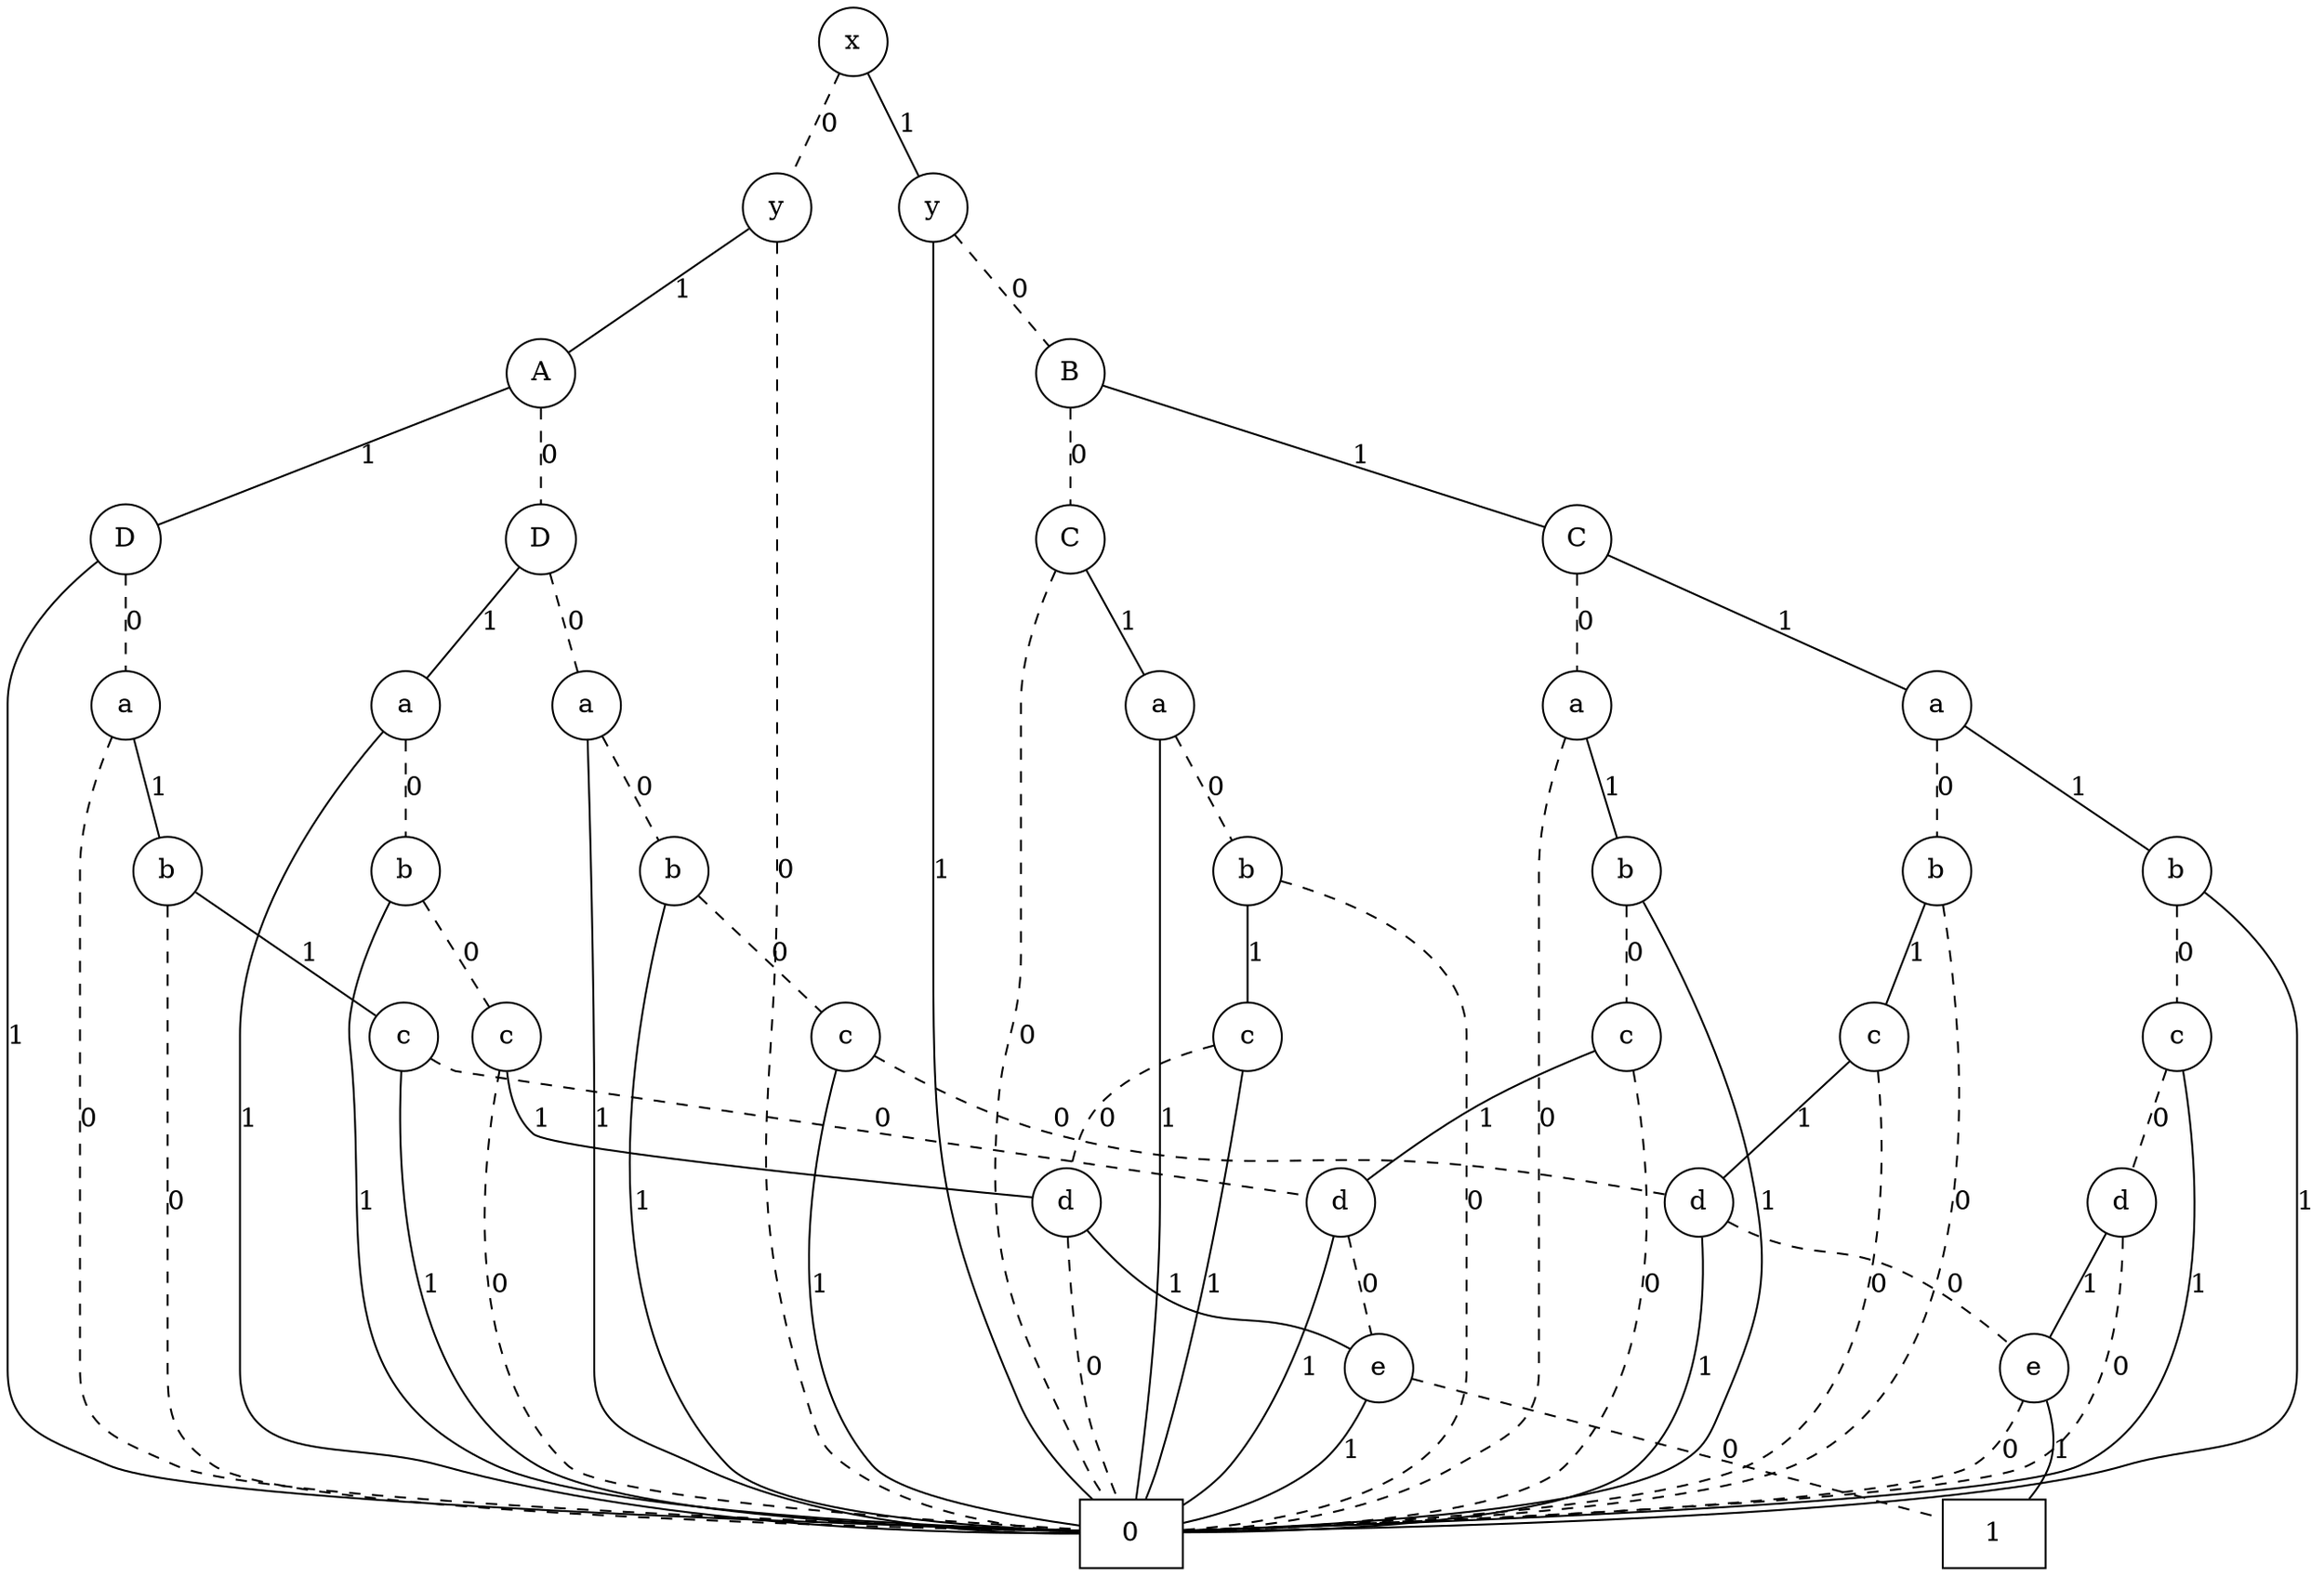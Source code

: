 graph BDD {
	graph [bb="0,0,1194.8,825.75"];
	node [label="\N"];
	n2284300360704	[height=0.5,
		label=0,
		pos="585,18",
		shape=box,
		width=0.75];
	n2284300363248	[height=0.5,
		label=1,
		pos="1033,18",
		shape=box,
		width=0.75];
	n2284311542320	[height=0.5,
		label=e,
		pos="1053,105.75",
		shape=circle,
		width=0.5];
	n2284311542320 -- n2284300360704	[label=0,
		lp="1040.4,61.875",
		pos="1047.4,88.567 1042.4,76.852 1033.8,61.765 1021,54 986.08,32.869 702.29,22.545 612.28,19.78",
		style=dashed];
	n2284311542320 -- n2284300363248	[label=1,
		lp="1063.4,61.875",
		pos="1057.9,88.397 1060.1,78.274 1061.6,65.129 1058,54 1056,47.742 1052.4,41.651 1048.6,36.351"];
	n2284311760272	[height=0.5,
		label=d,
		pos="880,193.5",
		shape=circle,
		width=0.5];
	n2284311760272 -- n2284300360704	[label=1,
		lp="883.38,105.75",
		pos="881.66,175.45 883.5,145.92 882.51,85.382 848,54 813.92,23.008 672.57,19.079 612.36,18.843"];
	n2284311760272 -- n2284311542320	[label=0,
		lp="1011.4,149.62",
		pos="895.29,183.46 900.47,180.65 906.38,177.7 912,175.5 941.11,164.09 951.62,170.62 980,157.5 1002.6,147.07 1025.6,129.69 1039.6,118.22",
		style=dashed];
	n2284311762096	[height=0.5,
		label=c,
		pos="434,281.25",
		shape=circle,
		width=0.5];
	n2284311762096 -- n2284300360704	[label=1,
		lp="422.38,149.62",
		pos="429.47,263.37 419.53,222.2 400.56,115.51 452,54 465.4,37.973 522.63,27.502 557.51,22.481"];
	n2284311762096 -- n2284311760272	[label=0,
		lp="554.38,237.38",
		pos="449.58,271.46 471.35,259.64 512.45,239.02 550.25,229.5 644.84,205.66 672.12,222.89 769,211.5 801.92,207.63 840.06,201.4 861.98,197.66",
		style=dashed];
	n2284311762000	[height=0.5,
		label=b,
		pos="345,369",
		shape=circle,
		width=0.5];
	n2284311762000 -- n2284300360704	[label=1,
		lp="329.38,193.5",
		pos="340.38,351.14 327.17,298.82 295.17,137.76 376,54 400.65,28.453 506.92,21.533 557.74,19.674"];
	n2284311762000 -- n2284311762096	[label=0,
		lp="401.38,325.12",
		pos="357.75,355.71 374.67,339.41 404.37,310.8 421.27,294.51",
		style=dashed];
	n2284311761904	[height=0.5,
		label=a,
		pos="299,456.75",
		shape=circle,
		width=0.5];
	n2284311761904 -- n2284300360704	[label=1,
		lp="309.38,237.38",
		pos="299.94,438.29 301.85,401.39 306,312.76 306,238.38 306,238.38 306,238.38 306,104.75 306,71.814 330.41,68.455 360,54 425.71,21.903 \
513.95,17.918 557.84,18.177"];
	n2284311761904 -- n2284311762000	[label=0,
		lp="330.38,412.88",
		pos="307.22,440.42 315.55,424.91 328.34,401.05 336.69,385.49",
		style=dashed];
	n2284311543376	[height=0.5,
		label=e,
		pos="712,105.75",
		shape=circle,
		width=0.5];
	n2284311543376 -- n2284300360704	[label=1,
		lp="700.38,61.875",
		pos="706.24,88.553 701.54,77.446 693.89,63.123 683,54 662.64,36.945 633.35,27.936 612.1,23.357"];
	n2284311543376 -- n2284300363248	[label=0,
		lp="905.38,61.875",
		pos="729.26,100.14 782,86.051 941.36,43.481 1005.7,26.304",
		style=dashed];
	n2284311758928	[height=0.5,
		label=d,
		pos="551,193.5",
		shape=circle,
		width=0.5];
	n2284311758928 -- n2284300360704	[label=0,
		lp="566.38,105.75",
		pos="551.89,175.1 553.61,148.51 558.4,96.383 571,54 572.75,48.103 575.11,41.818 577.38,36.225",
		style=dashed];
	n2284311758928 -- n2284311543376	[label=1,
		lp="607.38,149.62",
		pos="561.51,178.75 571.13,167.14 586.39,150.98 603.25,141.75 633.99,124.93 647.2,136.07 680,123.75 685.65,121.63 691.57,118.7 696.75,\
115.88"];
	n2284311762384	[height=0.5,
		label=c,
		pos="260,281.25",
		shape=circle,
		width=0.5];
	n2284311762384 -- n2284300360704	[label=0,
		lp="255.38,149.62",
		pos="256.26,263.29 248.05,221 233.52,110.23 292,54 310.97,35.759 488.29,24.25 557.51,20.419",
		style=dashed];
	n2284311762384 -- n2284311758928	[label=1,
		lp="283.38,237.38",
		pos="261.99,262.98 264.25,251.67 269.04,237.56 279.25,229.5 299.18,213.77 474.88,199.93 532.67,195.77"];
	n2284311762288	[height=0.5,
		label=b,
		pos="192,369",
		shape=circle,
		width=0.5];
	n2284311762288 -- n2284300360704	[label=1,
		lp="186.38,193.5",
		pos="187.91,351.17 184.76,337.33 180.68,317.15 179,299.25 177.51,283.32 177.63,279.19 179,263.25 187.48,164.97 163.89,96.317 253,54 306.79,\
28.453 488.16,21.367 557.62,19.566"];
	n2284311762288 -- n2284311762384	[label=0,
		lp="236.38,325.12",
		pos="202.93,354.22 215.61,338.22 236.42,311.98 249.1,295.99",
		style=dashed];
	n2284311762192	[height=0.5,
		label=a,
		pos="192,456.75",
		shape=circle,
		width=0.5];
	n2284311762192 -- n2284300360704	[label=1,
		lp="125.38,237.38",
		pos="181.97,441.68 162.62,413.1 122,345.59 122,282.25 122,282.25 122,282.25 122,104.75 122,54.115 175.33,67.953 224,54 344.76,19.385 \
496.54,17.465 557.66,18.304"];
	n2284311762192 -- n2284311762288	[label=0,
		lp="195.38,412.88",
		pos="192,438.4 192,423.52 192,402.2 192,387.33",
		style=dashed];
	n2284311761808	[height=0.5,
		label=D,
		pos="230,544.5",
		shape=circle,
		width=0.5];
	n2284311761808 -- n2284311761904	[label=0,
		lp="274.38,500.62",
		pos="241.09,529.72 253.96,513.72 275.08,487.48 287.94,471.49",
		style=dashed];
	n2284311761808 -- n2284311762192	[label=1,
		lp="218.38,500.62",
		pos="223.03,527.77 216.22,512.4 205.9,489.11 199.05,473.67"];
	n2284311758544	[height=0.5,
		label=d,
		pos="692,193.5",
		shape=circle,
		width=0.5];
	n2284311758544 -- n2284300360704	[label=1,
		lp="677.38,105.75",
		pos="688.68,175.5 682.54,147.61 667.19,91.473 637,54 630.31,45.695 621.12,38.62 612.33,33.049"];
	n2284311758544 -- n2284311543376	[label=0,
		lp="707.38,149.62",
		pos="695.95,175.56 699.46,160.53 704.55,138.68 708.06,123.66",
		style=dashed];
	n2284311761184	[height=0.5,
		label=c,
		pos="206,281.25",
		shape=circle,
		width=0.5];
	n2284311761184 -- n2284300360704	[label=1,
		lp="219.38,149.62",
		pos="204.64,262.98 202.17,217.89 202.86,97.122 276,54 323.44,26.032 491.49,20.413 557.8,19.284"];
	n2284311761184 -- n2284311758544	[label=0,
		lp="453.38,237.38",
		pos="220.28,269.73 224.23,267.26 228.64,264.87 233,263.25 234.33,262.76 589.46,209.79 674.06,197.17",
		style=dashed];
	n2284311761328	[height=0.5,
		label=b,
		pos="84,369",
		shape=circle,
		width=0.5];
	n2284311761328 -- n2284300360704	[label=0,
		lp="87.375,193.5",
		pos="84,350.59 84,333.27 84,305.92 84,282.25 84,282.25 84,282.25 84,104.75 84,79.799 87.424,68.112 108,54 145.15,28.522 462.05,21.089 \
557.75,19.415",
		style=dashed];
	n2284311761328 -- n2284311761184	[label=1,
		lp="159.38,325.12",
		pos="98.474,357.83 121.95,341.32 168.08,308.9 191.54,292.41"];
	n2284311760752	[height=0.5,
		label=a,
		pos="62,456.75",
		shape=circle,
		width=0.5];
	n2284311760752 -- n2284300360704	[label=0,
		lp="41.375,237.38",
		pos="54.799,440 47.73,423.07 38,395.2 38,370 38,370 38,370 38,104.75 38,73.086 59.24,67.245 88,54 130.72,34.326 459.6,22.818 557.56,19.802",
		style=dashed];
	n2284311760752 -- n2284311761328	[label=1,
		lp="78.375,412.88",
		pos="66.346,438.81 70.203,423.78 75.808,401.93 79.663,386.91"];
	n2284311762480	[height=0.5,
		label=D,
		pos="62,544.5",
		shape=circle,
		width=0.5];
	n2284311762480 -- n2284300360704	[label=1,
		lp="3.375,281.25",
		pos="47.62,533.08 29.305,518.49 0,490.08 0,457.75 0,457.75 0,457.75 0,104.75 0,72.137 23.151,67.14 53,54 99.381,33.581 455.74,22.484 \
557.78,19.702"];
	n2284311762480 -- n2284311760752	[label=0,
		lp="65.375,500.62",
		pos="62,526.15 62,511.27 62,489.95 62,475.08",
		style=dashed];
	n2284311761712	[height=0.5,
		label=A,
		pos="230,632.25",
		shape=circle,
		width=0.5];
	n2284311761712 -- n2284311761808	[label=0,
		lp="233.38,588.38",
		pos="230,613.9 230,599.02 230,577.7 230,562.83",
		style=dashed];
	n2284311761712 -- n2284311762480	[label=1,
		lp="165.38,588.38",
		pos="214.19,623.18 182.18,606.84 109.97,569.99 77.885,553.61"];
	n2284311761520	[height=0.5,
		label=y,
		pos="399,720",
		shape=circle,
		width=0.5];
	n2284311761520 -- n2284300360704	[label=0,
		lp="402.38,369",
		pos="399,701.59 399,684.27 399,656.92 399,633.25 399,633.25 399,633.25 399,368 399,227.37 324.77,137.39 438,54 473.59,27.786 526.02,20.917 \
557.69,19.284",
		style=dashed];
	n2284311761520 -- n2284311761712	[label=1,
		lp="333.38,676.12",
		pos="383.1,710.93 350.89,694.59 278.26,657.74 245.98,641.36"];
	n2284311761088	[height=0.5,
		label=c,
		pos="643,281.25",
		shape=circle,
		width=0.5];
	n2284311761088 -- n2284300360704	[label=1,
		lp="627.38,149.62",
		pos="640.77,262.96 635.6,224.73 621.49,130.39 599,54 597.26,48.099 594.91,41.812 592.64,36.219"];
	n2284311761088 -- n2284311758928	[label=0,
		lp="574.38,237.38",
		pos="625.45,275.87 609.12,270.95 585.13,261.46 570.25,245.25 561.59,235.81 556.69,222.07 554.01,211.27",
		style=dashed];
	n2284311760464	[height=0.5,
		label=b,
		pos="643,369",
		shape=circle,
		width=0.5];
	n2284311760464 -- n2284300360704	[label=0,
		lp="761.38,193.5",
		pos="660.47,363.71 692.64,354.65 758,330.32 758,282.25 758,282.25 758,282.25 758,104.75 758,40.556 661.19,24.419 612.41,20.362",
		style=dashed];
	n2284311760464 -- n2284311761088	[label=1,
		lp="646.38,325.12",
		pos="643,350.65 643,335.77 643,314.45 643,299.58"];
	n2284311759312	[height=0.5,
		label=a,
		pos="597,456.75",
		shape=circle,
		width=0.5];
	n2284311759312 -- n2284300360704	[label=1,
		lp="600.38,237.38",
		pos="597,438.34 597,421.02 597,393.67 597,370 597,370 597,370 597,192.5 597,135.13 590.39,67.349 586.98,36.211"];
	n2284311759312 -- n2284311760464	[label=0,
		lp="628.38,412.88",
		pos="605.22,440.42 613.55,424.91 626.34,401.05 634.69,385.49",
		style=dashed];
	n2284311763392	[height=0.5,
		label=C,
		pos="560,544.5",
		shape=circle,
		width=0.5];
	n2284311763392 -- n2284300360704	[label=0,
		lp="528.38,281.25",
		pos="550.35,529.01 540.3,512.5 526,484.33 526,457.75 526,457.75 526,457.75 526,324.12 526,288.89 519.78,280.44 518,245.25 513.58,157.94 \
527.62,133.49 564,54 566.71,48.072 570.19,41.885 573.53,36.39",
		style=dashed];
	n2284311763392 -- n2284311759312	[label=1,
		lp="585.38,500.62",
		pos="566.96,527.37 573.57,512.04 583.47,489.11 590.07,473.81"];
	n2284311760896	[height=0.5,
		label=c,
		pos="842,281.25",
		shape=circle,
		width=0.5];
	n2284311760896 -- n2284300360704	[label=0,
		lp="855.38,149.62",
		pos="845.61,263.17 853.41,221.08 866.83,111.62 810,54 782.86,26.487 665.96,20.584 612.21,19.331",
		style=dashed];
	n2284311760896 -- n2284311758544	[label=1,
		lp="771.38,237.38",
		pos="825.3,273.32 809.9,266.72 786.57,256.2 767.25,245.25 745.18,232.74 721.11,215.89 706.28,205.11"];
	n2284311763680	[height=0.5,
		label=b,
		pos="842,369",
		shape=circle,
		width=0.5];
	n2284311763680 -- n2284300360704	[label=1,
		lp="917.38,193.5",
		pos="850.7,352.73 880.29,298.77 969.73,116.85 869,54 826.54,27.504 674.97,21.035 612.36,19.481"];
	n2284311763680 -- n2284311760896	[label=0,
		lp="845.38,325.12",
		pos="842,350.65 842,335.77 842,314.45 842,299.58",
		style=dashed];
	n2284311763584	[height=0.5,
		label=a,
		pos="816,456.75",
		shape=circle,
		width=0.5];
	n2284311763584 -- n2284300360704	[label=0,
		lp="799.38,237.38",
		pos="809.89,439.57 804.01,422.53 796,394.76 796,370 796,370 796,370 796,104.75 796,26.26 669.14,17.935 612.15,18.155",
		style=dashed];
	n2284311763584 -- n2284311763680	[label=1,
		lp="835.38,412.88",
		pos="821.01,439.22 825.59,424.13 832.32,401.94 836.91,386.78"];
	n2284311762816	[height=0.5,
		label=c,
		pos="969,281.25",
		shape=circle,
		width=0.5];
	n2284311762816 -- n2284300360704	[label=0,
		lp="975.38,149.62",
		pos="971.58,263.21 977.29,218.12 985.29,96.307 913,54 862.21,24.28 681.61,19.721 612.33,19.079",
		style=dashed];
	n2284311762816 -- n2284311760272	[label=1,
		lp="936.38,237.38",
		pos="956.25,267.96 939.33,251.66 909.63,223.05 892.73,206.76"];
	n2284311762720	[height=0.5,
		label=b,
		pos="998,369",
		shape=circle,
		width=0.5];
	n2284311762720 -- n2284300360704	[label=0,
		lp="1019.4,193.5",
		pos="1002,351.2 1014.5,293.76 1046.1,105.9 938,54 880.47,26.372 684.73,20.538 612.27,19.319",
		style=dashed];
	n2284311762720 -- n2284311762816	[label=1,
		lp="990.38,325.12",
		pos="992.41,351.47 987.27,336.28 979.7,313.9 974.57,298.73"];
	n2284311757776	[height=0.5,
		label=d,
		pos="1096,193.5",
		shape=circle,
		width=0.5];
	n2284311757776 -- n2284300360704	[label=0,
		lp="1095.4,105.75",
		pos="1096.8,175.3 1097.1,143.1 1092.4,75.086 1048,54 970.19,17.013 699.53,17.391 612.31,18.523",
		style=dashed];
	n2284311757776 -- n2284311542320	[label=1,
		lp="1081.4,149.62",
		pos="1088.1,176.77 1080.4,161.3 1068.6,137.82 1060.8,122.38"];
	n2284311763968	[height=0.5,
		label=c,
		pos="1131,281.25",
		shape=circle,
		width=0.5];
	n2284311763968 -- n2284300360704	[label=1,
		lp="1136.4,149.62",
		pos="1133.5,263.18 1139.3,216.92 1147.4,90.152 1071,54 1029.5,34.349 708.42,22.845 612.18,19.812"];
	n2284311763968 -- n2284311757776	[label=0,
		lp="1119.4,237.38",
		pos="1124.4,264.12 1118.2,248.79 1108.8,225.86 1102.6,210.56",
		style=dashed];
	n2284311763872	[height=0.5,
		label=b,
		pos="1131,369",
		shape=circle,
		width=0.5];
	n2284311763872 -- n2284300360704	[label=1,
		lp="1191.4,193.5",
		pos="1144.8,356.82 1161.7,341.79 1188,313.35 1188,282.25 1188,282.25 1188,282.25 1188,104.75 1188,58.053 1140.8,67.185 1096,54 1004.1,\
26.947 704.81,20.638 612.42,19.32"];
	n2284311763872 -- n2284311763968	[label=0,
		lp="1134.4,325.12",
		pos="1131,350.65 1131,335.77 1131,314.45 1131,299.58",
		style=dashed];
	n2284311763776	[height=0.5,
		label=a,
		pos="998,456.75",
		shape=circle,
		width=0.5];
	n2284311763776 -- n2284311762720	[label=0,
		lp="1001.4,412.88",
		pos="998,438.4 998,423.52 998,402.2 998,387.33",
		style=dashed];
	n2284311763776 -- n2284311763872	[label=1,
		lp="1079.4,412.88",
		pos="1013,446.08 1038.7,429.52 1090.8,395.95 1116.3,379.5"];
	n2284311763488	[height=0.5,
		label=C,
		pos="816,544.5",
		shape=circle,
		width=0.5];
	n2284311763488 -- n2284311763584	[label=0,
		lp="819.38,500.62",
		pos="816,526.15 816,511.27 816,489.95 816,475.08",
		style=dashed];
	n2284311763488 -- n2284311763776	[label=1,
		lp="927.38,500.62",
		pos="832.15,535.89 866.69,519.62 947.38,481.6 981.88,465.34"];
	n2284311763296	[height=0.5,
		label=B,
		pos="560,632.25",
		shape=circle,
		width=0.5];
	n2284311763296 -- n2284311763392	[label=0,
		lp="563.38,588.38",
		pos="560,613.9 560,599.02 560,577.7 560,562.83",
		style=dashed];
	n2284311763296 -- n2284311763488	[label=1,
		lp="714.38,588.38",
		pos="577.19,625.49 623.83,609.87 752.33,566.83 798.88,551.23"];
	n2284311763152	[height=0.5,
		label=y,
		pos="480,720",
		shape=circle,
		width=0.5];
	n2284311763152 -- n2284300360704	[label=1,
		lp="483.38,369",
		pos="480,701.59 480,684.27 480,656.92 480,633.25 480,633.25 480,633.25 480,324.12 480,216.74 486.87,186.09 530,87.75 538.59,68.152 554.24,\
49.429 566.65,36.484"];
	n2284311763152 -- n2284311763296	[label=0,
		lp="531.38,676.12",
		pos="491.8,706.35 506.93,690.13 533,662.19 548.15,645.95",
		style=dashed];
	n2284311766992	[height=0.5,
		label=x,
		pos="440,807.75",
		shape=circle,
		width=0.5];
	n2284311766992 -- n2284311761520	[label=0,
		lp="427.38,763.88",
		pos="432.48,791.02 425.08,775.55 413.85,752.07 406.47,736.63",
		style=dashed];
	n2284311766992 -- n2284311763152	[label=1,
		lp="467.38,763.88",
		pos="447.34,791.02 454.51,775.65 465.37,752.36 472.57,736.92"];
}
